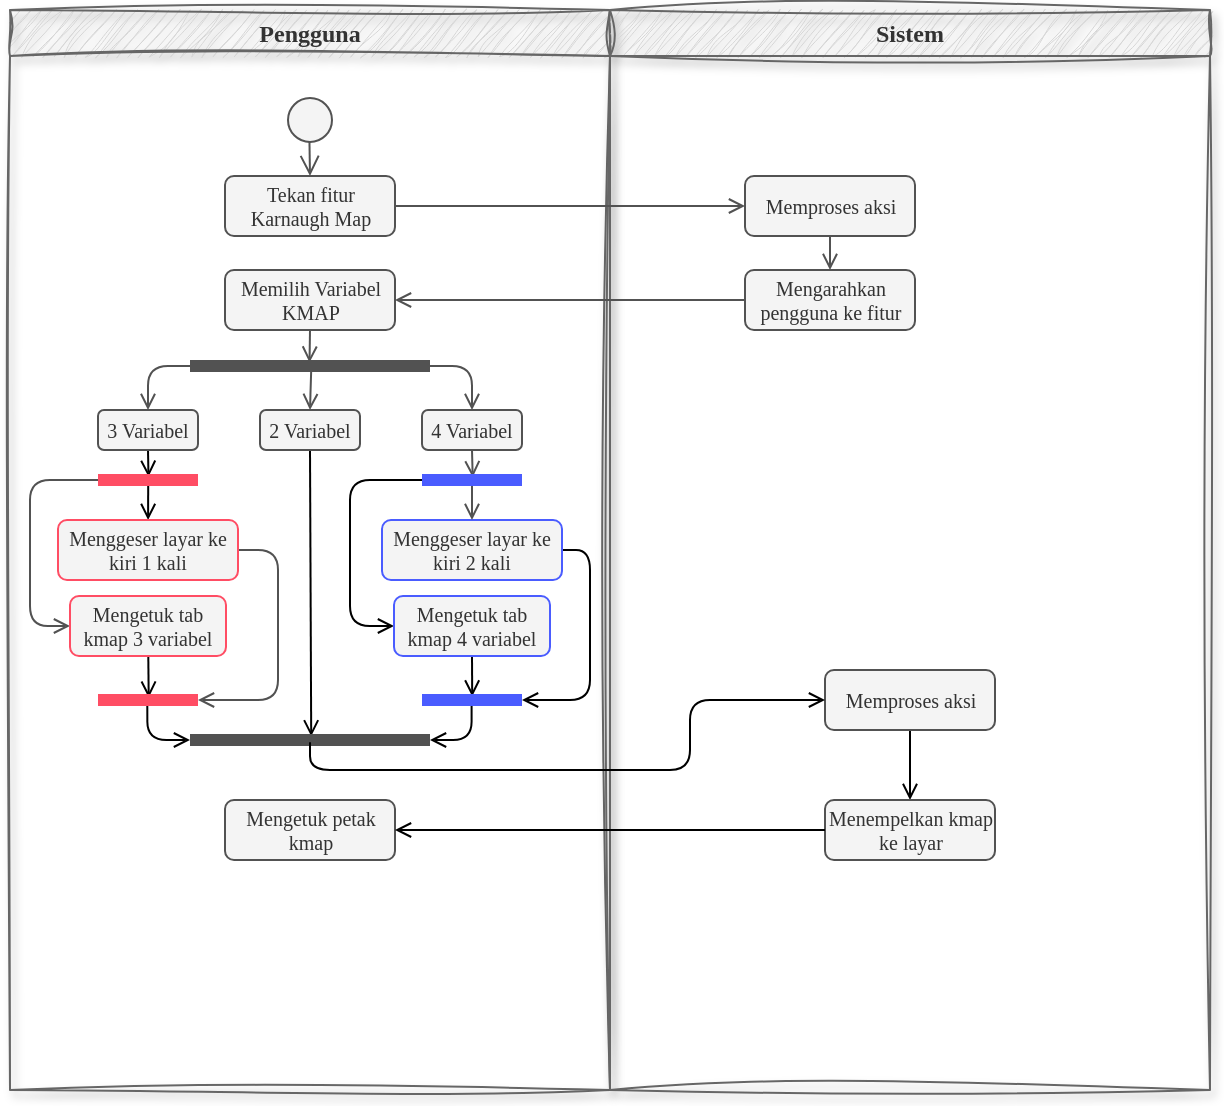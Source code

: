 <mxfile version="21.1.8" type="github">
  <diagram name="Page-1" id="IQdExYL6xirPUeavcpWP">
    <mxGraphModel dx="548" dy="329" grid="1" gridSize="10" guides="1" tooltips="1" connect="1" arrows="1" fold="1" page="1" pageScale="1" pageWidth="850" pageHeight="1100" math="0" shadow="0">
      <root>
        <mxCell id="0" />
        <mxCell id="1" parent="0" />
        <mxCell id="Bqt1ynEIrNlLkhnKolbt-1" value="Pengguna" style="swimlane;whiteSpace=wrap;html=1;fontFamily=Ubuntu;fontSource=https%3A%2F%2Ffonts.googleapis.com%2Fcss%3Ffamily%3DUbuntu;rounded=0;swimlaneFillColor=none;glass=0;shadow=1;fillColor=#D6D6D6;fontColor=#333333;strokeColor=#666666;sketch=1;curveFitting=1;jiggle=2;" parent="1" vertex="1">
          <mxGeometry x="180" y="120" width="300" height="540" as="geometry" />
        </mxCell>
        <mxCell id="Bqt1ynEIrNlLkhnKolbt-2" value="" style="ellipse;html=1;shape=startState;fillColor=#f4f4f4;strokeColor=#535353;strokeWidth=1;fillStyle=auto;fontColor=#595959;" parent="Bqt1ynEIrNlLkhnKolbt-1" vertex="1">
          <mxGeometry x="135" y="40" width="30" height="30" as="geometry" />
        </mxCell>
        <mxCell id="Bqt1ynEIrNlLkhnKolbt-3" value="" style="html=1;verticalAlign=bottom;endArrow=open;endSize=8;strokeColor=#525252;rounded=0;strokeWidth=1;fillColor=#eeeeee;exitX=0.491;exitY=0.867;exitDx=0;exitDy=0;exitPerimeter=0;entryX=0.5;entryY=0;entryDx=0;entryDy=0;fontColor=#333333;" parent="Bqt1ynEIrNlLkhnKolbt-1" source="Bqt1ynEIrNlLkhnKolbt-2" target="Bqt1ynEIrNlLkhnKolbt-4" edge="1">
          <mxGeometry relative="1" as="geometry">
            <mxPoint x="100" y="90" as="targetPoint" />
          </mxGeometry>
        </mxCell>
        <mxCell id="Bqt1ynEIrNlLkhnKolbt-4" value="Tekan fitur Karnaugh Map" style="rounded=1;whiteSpace=wrap;html=1;fillColor=#f4f4f4;strokeColor=#525252;fontFamily=Ubuntu;fontSource=https%3A%2F%2Ffonts.googleapis.com%2Fcss%3Ffamily%3DUbuntu;fontSize=10;fontColor=#333333;" parent="Bqt1ynEIrNlLkhnKolbt-1" vertex="1">
          <mxGeometry x="107.5" y="83" width="85" height="30" as="geometry" />
        </mxCell>
        <mxCell id="Bqt1ynEIrNlLkhnKolbt-74" style="rounded=0;orthogonalLoop=1;jettySize=auto;html=1;exitX=0.5;exitY=1;exitDx=0;exitDy=0;entryX=0.498;entryY=0.33;entryDx=0;entryDy=0;entryPerimeter=0;endArrow=open;endFill=0;strokeColor=#525252;" parent="Bqt1ynEIrNlLkhnKolbt-1" source="Bqt1ynEIrNlLkhnKolbt-69" target="Bqt1ynEIrNlLkhnKolbt-72" edge="1">
          <mxGeometry relative="1" as="geometry">
            <mxPoint x="110" y="180" as="targetPoint" />
          </mxGeometry>
        </mxCell>
        <mxCell id="Bqt1ynEIrNlLkhnKolbt-69" value="Memilih Variabel KMAP" style="rounded=1;whiteSpace=wrap;html=1;fillColor=#f4f4f4;strokeColor=#525252;fontFamily=Ubuntu;fontSource=https%3A%2F%2Ffonts.googleapis.com%2Fcss%3Ffamily%3DUbuntu;fontSize=10;fontColor=#333333;" parent="Bqt1ynEIrNlLkhnKolbt-1" vertex="1">
          <mxGeometry x="107.5" y="130" width="85" height="30" as="geometry" />
        </mxCell>
        <mxCell id="Bqt1ynEIrNlLkhnKolbt-81" style="edgeStyle=orthogonalEdgeStyle;rounded=1;orthogonalLoop=1;jettySize=auto;html=1;exitX=0;exitY=0.5;exitDx=0;exitDy=0;exitPerimeter=0;entryX=0.5;entryY=0;entryDx=0;entryDy=0;strokeColor=#525252;endArrow=open;endFill=0;" parent="Bqt1ynEIrNlLkhnKolbt-1" source="Bqt1ynEIrNlLkhnKolbt-72" target="Bqt1ynEIrNlLkhnKolbt-75" edge="1">
          <mxGeometry relative="1" as="geometry" />
        </mxCell>
        <mxCell id="Bqt1ynEIrNlLkhnKolbt-83" style="edgeStyle=orthogonalEdgeStyle;rounded=1;orthogonalLoop=1;jettySize=auto;html=1;exitX=1;exitY=0.5;exitDx=0;exitDy=0;exitPerimeter=0;entryX=0.5;entryY=0;entryDx=0;entryDy=0;strokeColor=#525252;endArrow=open;endFill=0;" parent="Bqt1ynEIrNlLkhnKolbt-1" source="Bqt1ynEIrNlLkhnKolbt-72" target="Bqt1ynEIrNlLkhnKolbt-77" edge="1">
          <mxGeometry relative="1" as="geometry" />
        </mxCell>
        <mxCell id="Bqt1ynEIrNlLkhnKolbt-84" style="rounded=0;orthogonalLoop=1;jettySize=auto;html=1;entryX=0.5;entryY=0;entryDx=0;entryDy=0;strokeColor=#525252;endArrow=open;endFill=0;exitX=0.505;exitY=0.685;exitDx=0;exitDy=0;exitPerimeter=0;" parent="Bqt1ynEIrNlLkhnKolbt-1" source="Bqt1ynEIrNlLkhnKolbt-72" target="Bqt1ynEIrNlLkhnKolbt-76" edge="1">
          <mxGeometry relative="1" as="geometry" />
        </mxCell>
        <mxCell id="Bqt1ynEIrNlLkhnKolbt-72" value="" style="shape=line;html=1;strokeWidth=6;strokeColor=#525252;" parent="Bqt1ynEIrNlLkhnKolbt-1" vertex="1">
          <mxGeometry x="90" y="173" width="120" height="10" as="geometry" />
        </mxCell>
        <mxCell id="UjLejWq2MX7wqRsVUiai-13" style="rounded=0;orthogonalLoop=1;jettySize=auto;html=1;exitX=0.5;exitY=1;exitDx=0;exitDy=0;entryX=0.505;entryY=0.343;entryDx=0;entryDy=0;entryPerimeter=0;endArrow=open;endFill=0;" edge="1" parent="Bqt1ynEIrNlLkhnKolbt-1" source="Bqt1ynEIrNlLkhnKolbt-75" target="UjLejWq2MX7wqRsVUiai-12">
          <mxGeometry relative="1" as="geometry" />
        </mxCell>
        <mxCell id="Bqt1ynEIrNlLkhnKolbt-75" value="3 Variabel" style="rounded=1;whiteSpace=wrap;html=1;fillColor=#f4f4f4;strokeColor=#525252;fontFamily=Ubuntu;fontSource=https%3A%2F%2Ffonts.googleapis.com%2Fcss%3Ffamily%3DUbuntu;fontSize=10;fontColor=#333333;" parent="Bqt1ynEIrNlLkhnKolbt-1" vertex="1">
          <mxGeometry x="44" y="200" width="50" height="20" as="geometry" />
        </mxCell>
        <mxCell id="UjLejWq2MX7wqRsVUiai-22" style="rounded=0;orthogonalLoop=1;jettySize=auto;html=1;exitX=0.5;exitY=1;exitDx=0;exitDy=0;entryX=0.505;entryY=0.318;entryDx=0;entryDy=0;entryPerimeter=0;endArrow=open;endFill=0;" edge="1" parent="Bqt1ynEIrNlLkhnKolbt-1" source="Bqt1ynEIrNlLkhnKolbt-76" target="UjLejWq2MX7wqRsVUiai-21">
          <mxGeometry relative="1" as="geometry" />
        </mxCell>
        <mxCell id="Bqt1ynEIrNlLkhnKolbt-76" value="2 Variabel" style="rounded=1;whiteSpace=wrap;html=1;fillColor=#f4f4f4;strokeColor=#525252;fontFamily=Ubuntu;fontSource=https%3A%2F%2Ffonts.googleapis.com%2Fcss%3Ffamily%3DUbuntu;fontSize=10;fontColor=#333333;" parent="Bqt1ynEIrNlLkhnKolbt-1" vertex="1">
          <mxGeometry x="125" y="200" width="50" height="20" as="geometry" />
        </mxCell>
        <mxCell id="UjLejWq2MX7wqRsVUiai-4" style="rounded=0;orthogonalLoop=1;jettySize=auto;html=1;exitX=0.5;exitY=1;exitDx=0;exitDy=0;entryX=0.507;entryY=0.364;entryDx=0;entryDy=0;entryPerimeter=0;strokeColor=#525252;endArrow=open;endFill=0;" edge="1" parent="Bqt1ynEIrNlLkhnKolbt-1" source="Bqt1ynEIrNlLkhnKolbt-77" target="UjLejWq2MX7wqRsVUiai-2">
          <mxGeometry relative="1" as="geometry" />
        </mxCell>
        <mxCell id="Bqt1ynEIrNlLkhnKolbt-77" value="4 Variabel" style="rounded=1;whiteSpace=wrap;html=1;fillColor=#f4f4f4;strokeColor=#525252;fontFamily=Ubuntu;fontSource=https%3A%2F%2Ffonts.googleapis.com%2Fcss%3Ffamily%3DUbuntu;fontSize=10;fontColor=#333333;" parent="Bqt1ynEIrNlLkhnKolbt-1" vertex="1">
          <mxGeometry x="206" y="200" width="50" height="20" as="geometry" />
        </mxCell>
        <mxCell id="UjLejWq2MX7wqRsVUiai-9" style="edgeStyle=orthogonalEdgeStyle;rounded=1;orthogonalLoop=1;jettySize=auto;html=1;exitX=1;exitY=0.5;exitDx=0;exitDy=0;entryX=1;entryY=0.5;entryDx=0;entryDy=0;entryPerimeter=0;endArrow=open;endFill=0;" edge="1" parent="Bqt1ynEIrNlLkhnKolbt-1" source="UjLejWq2MX7wqRsVUiai-1" target="UjLejWq2MX7wqRsVUiai-8">
          <mxGeometry relative="1" as="geometry">
            <Array as="points">
              <mxPoint x="290" y="270" />
              <mxPoint x="290" y="345" />
            </Array>
          </mxGeometry>
        </mxCell>
        <mxCell id="UjLejWq2MX7wqRsVUiai-1" value="Menggeser layar ke kiri 2 kali" style="rounded=1;whiteSpace=wrap;html=1;fillColor=#f4f4f4;strokeColor=#4A5CFF;fontFamily=Ubuntu;fontSource=https%3A%2F%2Ffonts.googleapis.com%2Fcss%3Ffamily%3DUbuntu;fontSize=10;fontColor=#333333;" vertex="1" parent="Bqt1ynEIrNlLkhnKolbt-1">
          <mxGeometry x="186" y="255" width="90" height="30" as="geometry" />
        </mxCell>
        <mxCell id="UjLejWq2MX7wqRsVUiai-5" style="rounded=0;orthogonalLoop=1;jettySize=auto;html=1;entryX=0.5;entryY=0;entryDx=0;entryDy=0;exitX=0.5;exitY=0.662;exitDx=0;exitDy=0;exitPerimeter=0;strokeColor=#525252;endArrow=open;endFill=0;" edge="1" parent="Bqt1ynEIrNlLkhnKolbt-1" source="UjLejWq2MX7wqRsVUiai-2" target="UjLejWq2MX7wqRsVUiai-1">
          <mxGeometry relative="1" as="geometry" />
        </mxCell>
        <mxCell id="UjLejWq2MX7wqRsVUiai-7" style="edgeStyle=orthogonalEdgeStyle;rounded=1;orthogonalLoop=1;jettySize=auto;html=1;exitX=0;exitY=0.5;exitDx=0;exitDy=0;exitPerimeter=0;entryX=0;entryY=0.5;entryDx=0;entryDy=0;endArrow=open;endFill=0;" edge="1" parent="Bqt1ynEIrNlLkhnKolbt-1" source="UjLejWq2MX7wqRsVUiai-2" target="UjLejWq2MX7wqRsVUiai-6">
          <mxGeometry relative="1" as="geometry">
            <Array as="points">
              <mxPoint x="170" y="235" />
              <mxPoint x="170" y="308" />
            </Array>
          </mxGeometry>
        </mxCell>
        <mxCell id="UjLejWq2MX7wqRsVUiai-2" value="" style="shape=line;html=1;strokeWidth=6;strokeColor=#4A5CFF;" vertex="1" parent="Bqt1ynEIrNlLkhnKolbt-1">
          <mxGeometry x="206" y="230" width="50" height="10" as="geometry" />
        </mxCell>
        <mxCell id="UjLejWq2MX7wqRsVUiai-10" style="rounded=0;orthogonalLoop=1;jettySize=auto;html=1;exitX=0.5;exitY=1;exitDx=0;exitDy=0;entryX=0.502;entryY=0.326;entryDx=0;entryDy=0;entryPerimeter=0;endArrow=open;endFill=0;" edge="1" parent="Bqt1ynEIrNlLkhnKolbt-1" source="UjLejWq2MX7wqRsVUiai-6" target="UjLejWq2MX7wqRsVUiai-8">
          <mxGeometry relative="1" as="geometry" />
        </mxCell>
        <mxCell id="UjLejWq2MX7wqRsVUiai-6" value="Mengetuk tab kmap 4 variabel" style="rounded=1;whiteSpace=wrap;html=1;fillColor=#f4f4f4;strokeColor=#4A5CFF;fontFamily=Ubuntu;fontSource=https%3A%2F%2Ffonts.googleapis.com%2Fcss%3Ffamily%3DUbuntu;fontSize=10;fontColor=#333333;" vertex="1" parent="Bqt1ynEIrNlLkhnKolbt-1">
          <mxGeometry x="192" y="293" width="78" height="30" as="geometry" />
        </mxCell>
        <mxCell id="UjLejWq2MX7wqRsVUiai-28" style="edgeStyle=orthogonalEdgeStyle;rounded=1;orthogonalLoop=1;jettySize=auto;html=1;entryX=1;entryY=0.5;entryDx=0;entryDy=0;entryPerimeter=0;exitX=0.496;exitY=0.676;exitDx=0;exitDy=0;exitPerimeter=0;endArrow=open;endFill=0;" edge="1" parent="Bqt1ynEIrNlLkhnKolbt-1" source="UjLejWq2MX7wqRsVUiai-8" target="UjLejWq2MX7wqRsVUiai-21">
          <mxGeometry relative="1" as="geometry">
            <Array as="points">
              <mxPoint x="231" y="365" />
            </Array>
          </mxGeometry>
        </mxCell>
        <mxCell id="UjLejWq2MX7wqRsVUiai-8" value="" style="shape=line;html=1;strokeWidth=6;strokeColor=#4A5CFF;" vertex="1" parent="Bqt1ynEIrNlLkhnKolbt-1">
          <mxGeometry x="206" y="340" width="50" height="10" as="geometry" />
        </mxCell>
        <mxCell id="UjLejWq2MX7wqRsVUiai-15" style="rounded=0;orthogonalLoop=1;jettySize=auto;html=1;endArrow=open;endFill=0;exitX=0.502;exitY=0.659;exitDx=0;exitDy=0;exitPerimeter=0;" edge="1" parent="Bqt1ynEIrNlLkhnKolbt-1" source="UjLejWq2MX7wqRsVUiai-12" target="UjLejWq2MX7wqRsVUiai-14">
          <mxGeometry relative="1" as="geometry" />
        </mxCell>
        <mxCell id="UjLejWq2MX7wqRsVUiai-17" style="edgeStyle=orthogonalEdgeStyle;rounded=1;orthogonalLoop=1;jettySize=auto;html=1;exitX=0;exitY=0.5;exitDx=0;exitDy=0;exitPerimeter=0;entryX=0;entryY=0.5;entryDx=0;entryDy=0;endArrow=open;endFill=0;strokeColor=#525252;" edge="1" parent="Bqt1ynEIrNlLkhnKolbt-1" source="UjLejWq2MX7wqRsVUiai-12" target="UjLejWq2MX7wqRsVUiai-16">
          <mxGeometry relative="1" as="geometry">
            <Array as="points">
              <mxPoint x="10" y="235" />
              <mxPoint x="10" y="308" />
            </Array>
          </mxGeometry>
        </mxCell>
        <mxCell id="UjLejWq2MX7wqRsVUiai-12" value="" style="shape=line;html=1;strokeWidth=6;strokeColor=#FF4D64;" vertex="1" parent="Bqt1ynEIrNlLkhnKolbt-1">
          <mxGeometry x="44" y="230" width="50" height="10" as="geometry" />
        </mxCell>
        <mxCell id="UjLejWq2MX7wqRsVUiai-20" style="edgeStyle=orthogonalEdgeStyle;rounded=1;orthogonalLoop=1;jettySize=auto;html=1;exitX=1;exitY=0.5;exitDx=0;exitDy=0;entryX=1;entryY=0.5;entryDx=0;entryDy=0;entryPerimeter=0;endArrow=open;endFill=0;strokeColor=#525252;" edge="1" parent="Bqt1ynEIrNlLkhnKolbt-1" source="UjLejWq2MX7wqRsVUiai-14" target="UjLejWq2MX7wqRsVUiai-18">
          <mxGeometry relative="1" as="geometry" />
        </mxCell>
        <mxCell id="UjLejWq2MX7wqRsVUiai-14" value="Menggeser layar ke kiri 1 kali" style="rounded=1;whiteSpace=wrap;html=1;fillColor=#f4f4f4;strokeColor=#FF4D64;fontFamily=Ubuntu;fontSource=https%3A%2F%2Ffonts.googleapis.com%2Fcss%3Ffamily%3DUbuntu;fontSize=10;fontColor=#333333;" vertex="1" parent="Bqt1ynEIrNlLkhnKolbt-1">
          <mxGeometry x="24" y="255" width="90" height="30" as="geometry" />
        </mxCell>
        <mxCell id="UjLejWq2MX7wqRsVUiai-19" style="rounded=0;orthogonalLoop=1;jettySize=auto;html=1;entryX=0.507;entryY=0.384;entryDx=0;entryDy=0;entryPerimeter=0;endArrow=open;endFill=0;" edge="1" parent="Bqt1ynEIrNlLkhnKolbt-1" source="UjLejWq2MX7wqRsVUiai-16" target="UjLejWq2MX7wqRsVUiai-18">
          <mxGeometry relative="1" as="geometry" />
        </mxCell>
        <mxCell id="UjLejWq2MX7wqRsVUiai-16" value="Mengetuk tab kmap 3 variabel" style="rounded=1;whiteSpace=wrap;html=1;fillColor=#f4f4f4;strokeColor=#FF4D64;fontFamily=Ubuntu;fontSource=https%3A%2F%2Ffonts.googleapis.com%2Fcss%3Ffamily%3DUbuntu;fontSize=10;fontColor=#333333;" vertex="1" parent="Bqt1ynEIrNlLkhnKolbt-1">
          <mxGeometry x="30" y="293" width="78" height="30" as="geometry" />
        </mxCell>
        <mxCell id="UjLejWq2MX7wqRsVUiai-25" style="edgeStyle=orthogonalEdgeStyle;rounded=1;orthogonalLoop=1;jettySize=auto;html=1;entryX=0;entryY=0.5;entryDx=0;entryDy=0;entryPerimeter=0;exitX=0.493;exitY=0.676;exitDx=0;exitDy=0;exitPerimeter=0;endArrow=open;endFill=0;" edge="1" parent="Bqt1ynEIrNlLkhnKolbt-1" source="UjLejWq2MX7wqRsVUiai-18" target="UjLejWq2MX7wqRsVUiai-21">
          <mxGeometry relative="1" as="geometry">
            <Array as="points">
              <mxPoint x="69" y="365" />
            </Array>
          </mxGeometry>
        </mxCell>
        <mxCell id="UjLejWq2MX7wqRsVUiai-18" value="" style="shape=line;html=1;strokeWidth=6;strokeColor=#FF4D64;" vertex="1" parent="Bqt1ynEIrNlLkhnKolbt-1">
          <mxGeometry x="44" y="340" width="50" height="10" as="geometry" />
        </mxCell>
        <mxCell id="UjLejWq2MX7wqRsVUiai-21" value="" style="shape=line;html=1;strokeWidth=6;strokeColor=#525252;" vertex="1" parent="Bqt1ynEIrNlLkhnKolbt-1">
          <mxGeometry x="90" y="360" width="120" height="10" as="geometry" />
        </mxCell>
        <mxCell id="UjLejWq2MX7wqRsVUiai-31" value="Mengetuk petak kmap" style="rounded=1;whiteSpace=wrap;html=1;fillColor=#f4f4f4;strokeColor=#525252;fontFamily=Ubuntu;fontSource=https%3A%2F%2Ffonts.googleapis.com%2Fcss%3Ffamily%3DUbuntu;fontSize=10;fontColor=#333333;" vertex="1" parent="Bqt1ynEIrNlLkhnKolbt-1">
          <mxGeometry x="107.5" y="395" width="85" height="30" as="geometry" />
        </mxCell>
        <mxCell id="Bqt1ynEIrNlLkhnKolbt-59" value="Sistem" style="swimlane;whiteSpace=wrap;html=1;fontFamily=Ubuntu;fontSource=https%3A%2F%2Ffonts.googleapis.com%2Fcss%3Ffamily%3DUbuntu;rounded=0;swimlaneFillColor=none;glass=0;shadow=1;fillColor=#D6D6D6;fontColor=#333333;strokeColor=#666666;sketch=1;curveFitting=1;jiggle=2;" parent="1" vertex="1">
          <mxGeometry x="480" y="120" width="300" height="540" as="geometry" />
        </mxCell>
        <mxCell id="Bqt1ynEIrNlLkhnKolbt-68" value="" style="rounded=0;orthogonalLoop=1;jettySize=auto;html=1;endArrow=open;endFill=0;strokeColor=#525252;" parent="Bqt1ynEIrNlLkhnKolbt-59" source="Bqt1ynEIrNlLkhnKolbt-64" target="Bqt1ynEIrNlLkhnKolbt-66" edge="1">
          <mxGeometry relative="1" as="geometry" />
        </mxCell>
        <mxCell id="Bqt1ynEIrNlLkhnKolbt-64" value="Memproses aksi" style="rounded=1;whiteSpace=wrap;html=1;fillColor=#f4f4f4;strokeColor=#525252;fontFamily=Ubuntu;fontSource=https%3A%2F%2Ffonts.googleapis.com%2Fcss%3Ffamily%3DUbuntu;fontSize=10;fontColor=#333333;" parent="Bqt1ynEIrNlLkhnKolbt-59" vertex="1">
          <mxGeometry x="67.5" y="83" width="85" height="30" as="geometry" />
        </mxCell>
        <mxCell id="Bqt1ynEIrNlLkhnKolbt-66" value="Mengarahkan pengguna ke fitur" style="rounded=1;whiteSpace=wrap;html=1;fillColor=#f4f4f4;strokeColor=#525252;fontFamily=Ubuntu;fontSource=https%3A%2F%2Ffonts.googleapis.com%2Fcss%3Ffamily%3DUbuntu;fontSize=10;fontColor=#333333;" parent="Bqt1ynEIrNlLkhnKolbt-59" vertex="1">
          <mxGeometry x="67.5" y="130" width="85" height="30" as="geometry" />
        </mxCell>
        <mxCell id="Bqt1ynEIrNlLkhnKolbt-108" value="" style="edgeStyle=orthogonalEdgeStyle;rounded=0;orthogonalLoop=1;jettySize=auto;html=1;endArrow=open;endFill=0;" parent="Bqt1ynEIrNlLkhnKolbt-59" source="Bqt1ynEIrNlLkhnKolbt-105" target="Bqt1ynEIrNlLkhnKolbt-106" edge="1">
          <mxGeometry relative="1" as="geometry" />
        </mxCell>
        <mxCell id="Bqt1ynEIrNlLkhnKolbt-105" value="Memproses aksi" style="rounded=1;whiteSpace=wrap;html=1;fillColor=#f4f4f4;strokeColor=#525252;fontFamily=Ubuntu;fontSource=https%3A%2F%2Ffonts.googleapis.com%2Fcss%3Ffamily%3DUbuntu;fontSize=10;fontColor=#333333;" parent="Bqt1ynEIrNlLkhnKolbt-59" vertex="1">
          <mxGeometry x="107.5" y="330" width="85" height="30" as="geometry" />
        </mxCell>
        <mxCell id="Bqt1ynEIrNlLkhnKolbt-106" value="Menempelkan kmap ke layar" style="rounded=1;whiteSpace=wrap;html=1;fillColor=#f4f4f4;strokeColor=#525252;fontFamily=Ubuntu;fontSource=https%3A%2F%2Ffonts.googleapis.com%2Fcss%3Ffamily%3DUbuntu;fontSize=10;fontColor=#333333;" parent="Bqt1ynEIrNlLkhnKolbt-59" vertex="1">
          <mxGeometry x="107.5" y="395" width="85" height="30" as="geometry" />
        </mxCell>
        <mxCell id="Bqt1ynEIrNlLkhnKolbt-65" style="rounded=0;orthogonalLoop=1;jettySize=auto;html=1;entryX=0;entryY=0.5;entryDx=0;entryDy=0;endArrow=open;endFill=0;strokeColor=#525252;" parent="1" source="Bqt1ynEIrNlLkhnKolbt-4" target="Bqt1ynEIrNlLkhnKolbt-64" edge="1">
          <mxGeometry relative="1" as="geometry" />
        </mxCell>
        <mxCell id="Bqt1ynEIrNlLkhnKolbt-71" style="rounded=0;orthogonalLoop=1;jettySize=auto;html=1;entryX=1;entryY=0.5;entryDx=0;entryDy=0;strokeColor=#525252;endArrow=open;endFill=0;" parent="1" source="Bqt1ynEIrNlLkhnKolbt-66" target="Bqt1ynEIrNlLkhnKolbt-69" edge="1">
          <mxGeometry relative="1" as="geometry" />
        </mxCell>
        <mxCell id="UjLejWq2MX7wqRsVUiai-30" style="edgeStyle=orthogonalEdgeStyle;rounded=1;orthogonalLoop=1;jettySize=auto;html=1;entryX=0;entryY=0.5;entryDx=0;entryDy=0;endArrow=open;endFill=0;exitX=0.5;exitY=0.617;exitDx=0;exitDy=0;exitPerimeter=0;spacingBottom=0;spacingLeft=0;" edge="1" parent="1" source="UjLejWq2MX7wqRsVUiai-21" target="Bqt1ynEIrNlLkhnKolbt-105">
          <mxGeometry relative="1" as="geometry">
            <Array as="points">
              <mxPoint x="330" y="500" />
              <mxPoint x="520" y="500" />
              <mxPoint x="520" y="465" />
            </Array>
          </mxGeometry>
        </mxCell>
        <mxCell id="UjLejWq2MX7wqRsVUiai-32" style="edgeStyle=orthogonalEdgeStyle;rounded=0;orthogonalLoop=1;jettySize=auto;html=1;entryX=1;entryY=0.5;entryDx=0;entryDy=0;endArrow=open;endFill=0;" edge="1" parent="1" source="Bqt1ynEIrNlLkhnKolbt-106" target="UjLejWq2MX7wqRsVUiai-31">
          <mxGeometry relative="1" as="geometry" />
        </mxCell>
      </root>
    </mxGraphModel>
  </diagram>
</mxfile>
